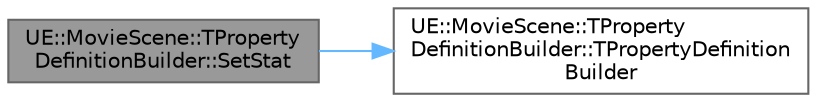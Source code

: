 digraph "UE::MovieScene::TPropertyDefinitionBuilder::SetStat"
{
 // INTERACTIVE_SVG=YES
 // LATEX_PDF_SIZE
  bgcolor="transparent";
  edge [fontname=Helvetica,fontsize=10,labelfontname=Helvetica,labelfontsize=10];
  node [fontname=Helvetica,fontsize=10,shape=box,height=0.2,width=0.4];
  rankdir="LR";
  Node1 [id="Node000001",label="UE::MovieScene::TProperty\lDefinitionBuilder::SetStat",height=0.2,width=0.4,color="gray40", fillcolor="grey60", style="filled", fontcolor="black",tooltip=" "];
  Node1 -> Node2 [id="edge1_Node000001_Node000002",color="steelblue1",style="solid",tooltip=" "];
  Node2 [id="Node000002",label="UE::MovieScene::TProperty\lDefinitionBuilder::TPropertyDefinition\lBuilder",height=0.2,width=0.4,color="grey40", fillcolor="white", style="filled",URL="$df/df3/structUE_1_1MovieScene_1_1TPropertyDefinitionBuilder.html#aa1bde0d5506c71f5d2669d12a97291df",tooltip=" "];
}
